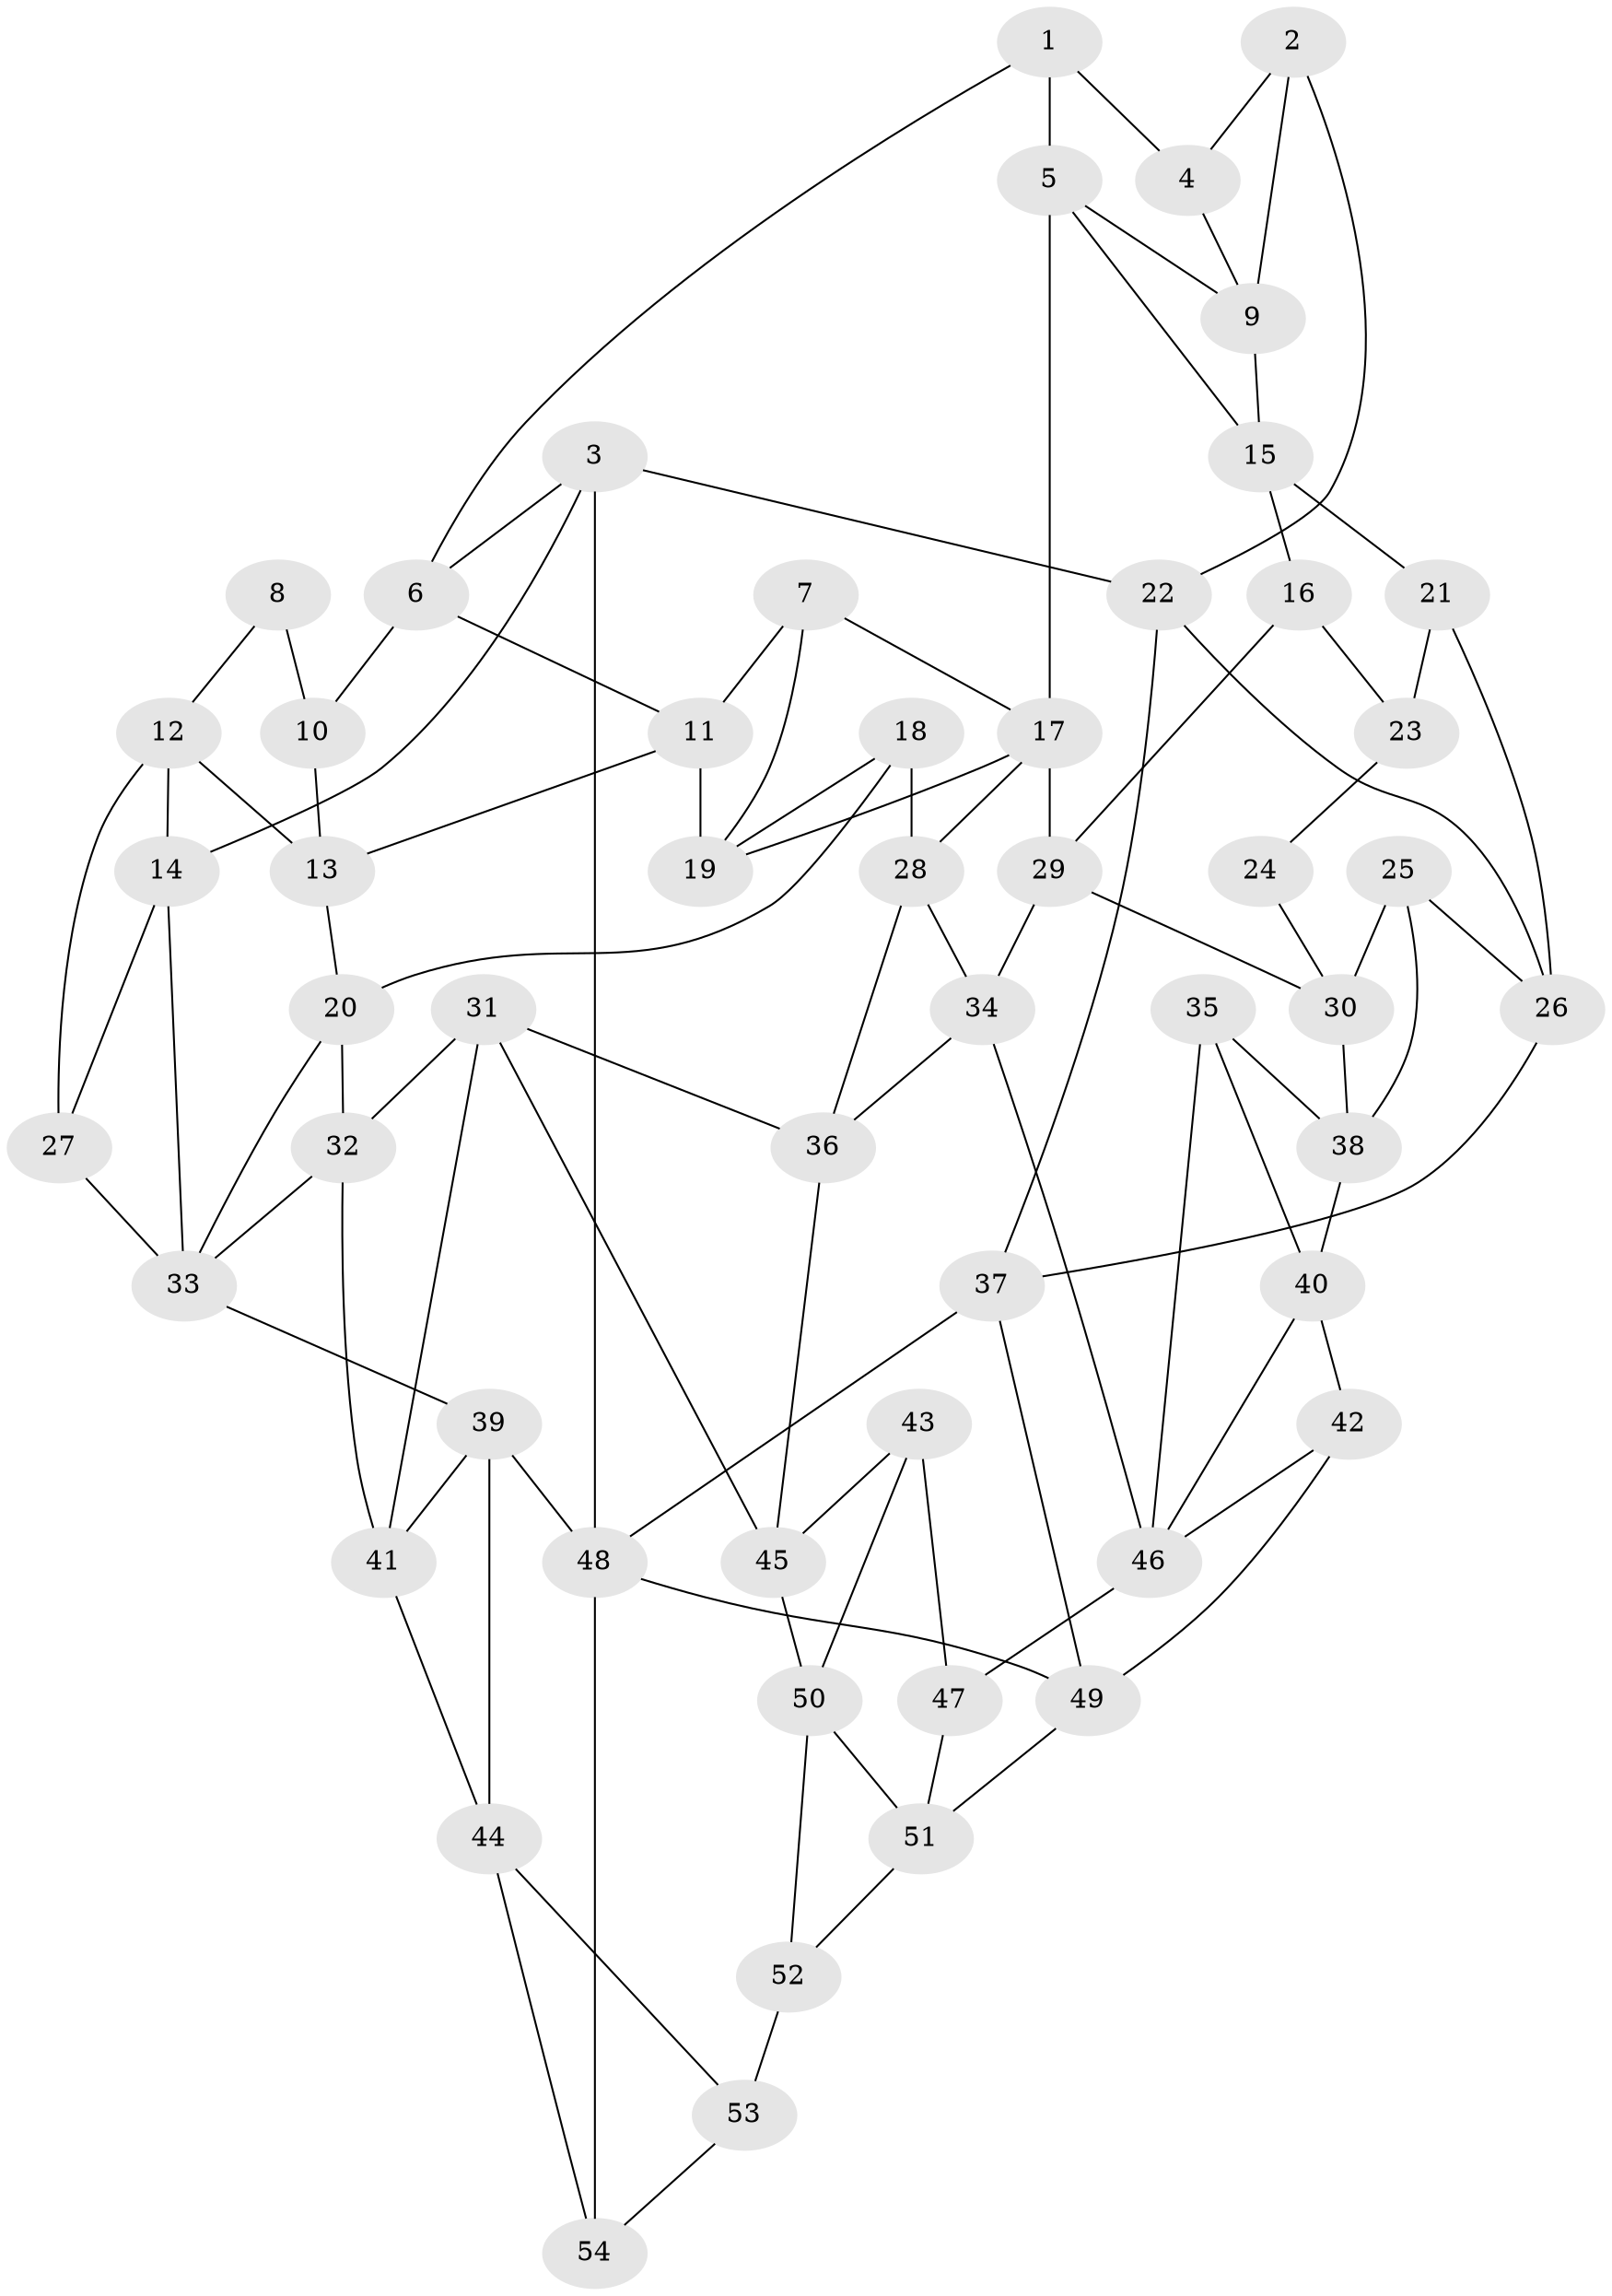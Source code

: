 // original degree distribution, {3: 0.018518518518518517, 4: 0.23148148148148148, 5: 0.5370370370370371, 6: 0.21296296296296297}
// Generated by graph-tools (version 1.1) at 2025/03/03/09/25 03:03:24]
// undirected, 54 vertices, 99 edges
graph export_dot {
graph [start="1"]
  node [color=gray90,style=filled];
  1;
  2;
  3;
  4;
  5;
  6;
  7;
  8;
  9;
  10;
  11;
  12;
  13;
  14;
  15;
  16;
  17;
  18;
  19;
  20;
  21;
  22;
  23;
  24;
  25;
  26;
  27;
  28;
  29;
  30;
  31;
  32;
  33;
  34;
  35;
  36;
  37;
  38;
  39;
  40;
  41;
  42;
  43;
  44;
  45;
  46;
  47;
  48;
  49;
  50;
  51;
  52;
  53;
  54;
  1 -- 4 [weight=1.0];
  1 -- 5 [weight=1.0];
  1 -- 6 [weight=1.0];
  2 -- 4 [weight=1.0];
  2 -- 9 [weight=1.0];
  2 -- 22 [weight=1.0];
  3 -- 6 [weight=1.0];
  3 -- 14 [weight=1.0];
  3 -- 22 [weight=1.0];
  3 -- 48 [weight=2.0];
  4 -- 9 [weight=1.0];
  5 -- 9 [weight=1.0];
  5 -- 15 [weight=1.0];
  5 -- 17 [weight=1.0];
  6 -- 10 [weight=1.0];
  6 -- 11 [weight=1.0];
  7 -- 11 [weight=1.0];
  7 -- 17 [weight=1.0];
  7 -- 19 [weight=1.0];
  8 -- 10 [weight=2.0];
  8 -- 12 [weight=1.0];
  9 -- 15 [weight=1.0];
  10 -- 13 [weight=1.0];
  11 -- 13 [weight=1.0];
  11 -- 19 [weight=1.0];
  12 -- 13 [weight=1.0];
  12 -- 14 [weight=1.0];
  12 -- 27 [weight=1.0];
  13 -- 20 [weight=1.0];
  14 -- 27 [weight=1.0];
  14 -- 33 [weight=1.0];
  15 -- 16 [weight=1.0];
  15 -- 21 [weight=1.0];
  16 -- 23 [weight=1.0];
  16 -- 29 [weight=1.0];
  17 -- 19 [weight=1.0];
  17 -- 28 [weight=1.0];
  17 -- 29 [weight=1.0];
  18 -- 19 [weight=1.0];
  18 -- 20 [weight=1.0];
  18 -- 28 [weight=1.0];
  20 -- 32 [weight=1.0];
  20 -- 33 [weight=1.0];
  21 -- 23 [weight=1.0];
  21 -- 26 [weight=1.0];
  22 -- 26 [weight=1.0];
  22 -- 37 [weight=1.0];
  23 -- 24 [weight=2.0];
  24 -- 30 [weight=1.0];
  25 -- 26 [weight=1.0];
  25 -- 30 [weight=1.0];
  25 -- 38 [weight=1.0];
  26 -- 37 [weight=1.0];
  27 -- 33 [weight=2.0];
  28 -- 34 [weight=1.0];
  28 -- 36 [weight=1.0];
  29 -- 30 [weight=1.0];
  29 -- 34 [weight=1.0];
  30 -- 38 [weight=1.0];
  31 -- 32 [weight=1.0];
  31 -- 36 [weight=1.0];
  31 -- 41 [weight=1.0];
  31 -- 45 [weight=1.0];
  32 -- 33 [weight=1.0];
  32 -- 41 [weight=1.0];
  33 -- 39 [weight=1.0];
  34 -- 36 [weight=1.0];
  34 -- 46 [weight=1.0];
  35 -- 38 [weight=1.0];
  35 -- 40 [weight=1.0];
  35 -- 46 [weight=1.0];
  36 -- 45 [weight=1.0];
  37 -- 48 [weight=1.0];
  37 -- 49 [weight=1.0];
  38 -- 40 [weight=1.0];
  39 -- 41 [weight=1.0];
  39 -- 44 [weight=1.0];
  39 -- 48 [weight=1.0];
  40 -- 42 [weight=1.0];
  40 -- 46 [weight=1.0];
  41 -- 44 [weight=1.0];
  42 -- 46 [weight=1.0];
  42 -- 49 [weight=1.0];
  43 -- 45 [weight=1.0];
  43 -- 47 [weight=1.0];
  43 -- 50 [weight=1.0];
  44 -- 53 [weight=1.0];
  44 -- 54 [weight=1.0];
  45 -- 50 [weight=1.0];
  46 -- 47 [weight=2.0];
  47 -- 51 [weight=1.0];
  48 -- 49 [weight=1.0];
  48 -- 54 [weight=1.0];
  49 -- 51 [weight=1.0];
  50 -- 51 [weight=1.0];
  50 -- 52 [weight=1.0];
  51 -- 52 [weight=1.0];
  52 -- 53 [weight=2.0];
  53 -- 54 [weight=1.0];
}
